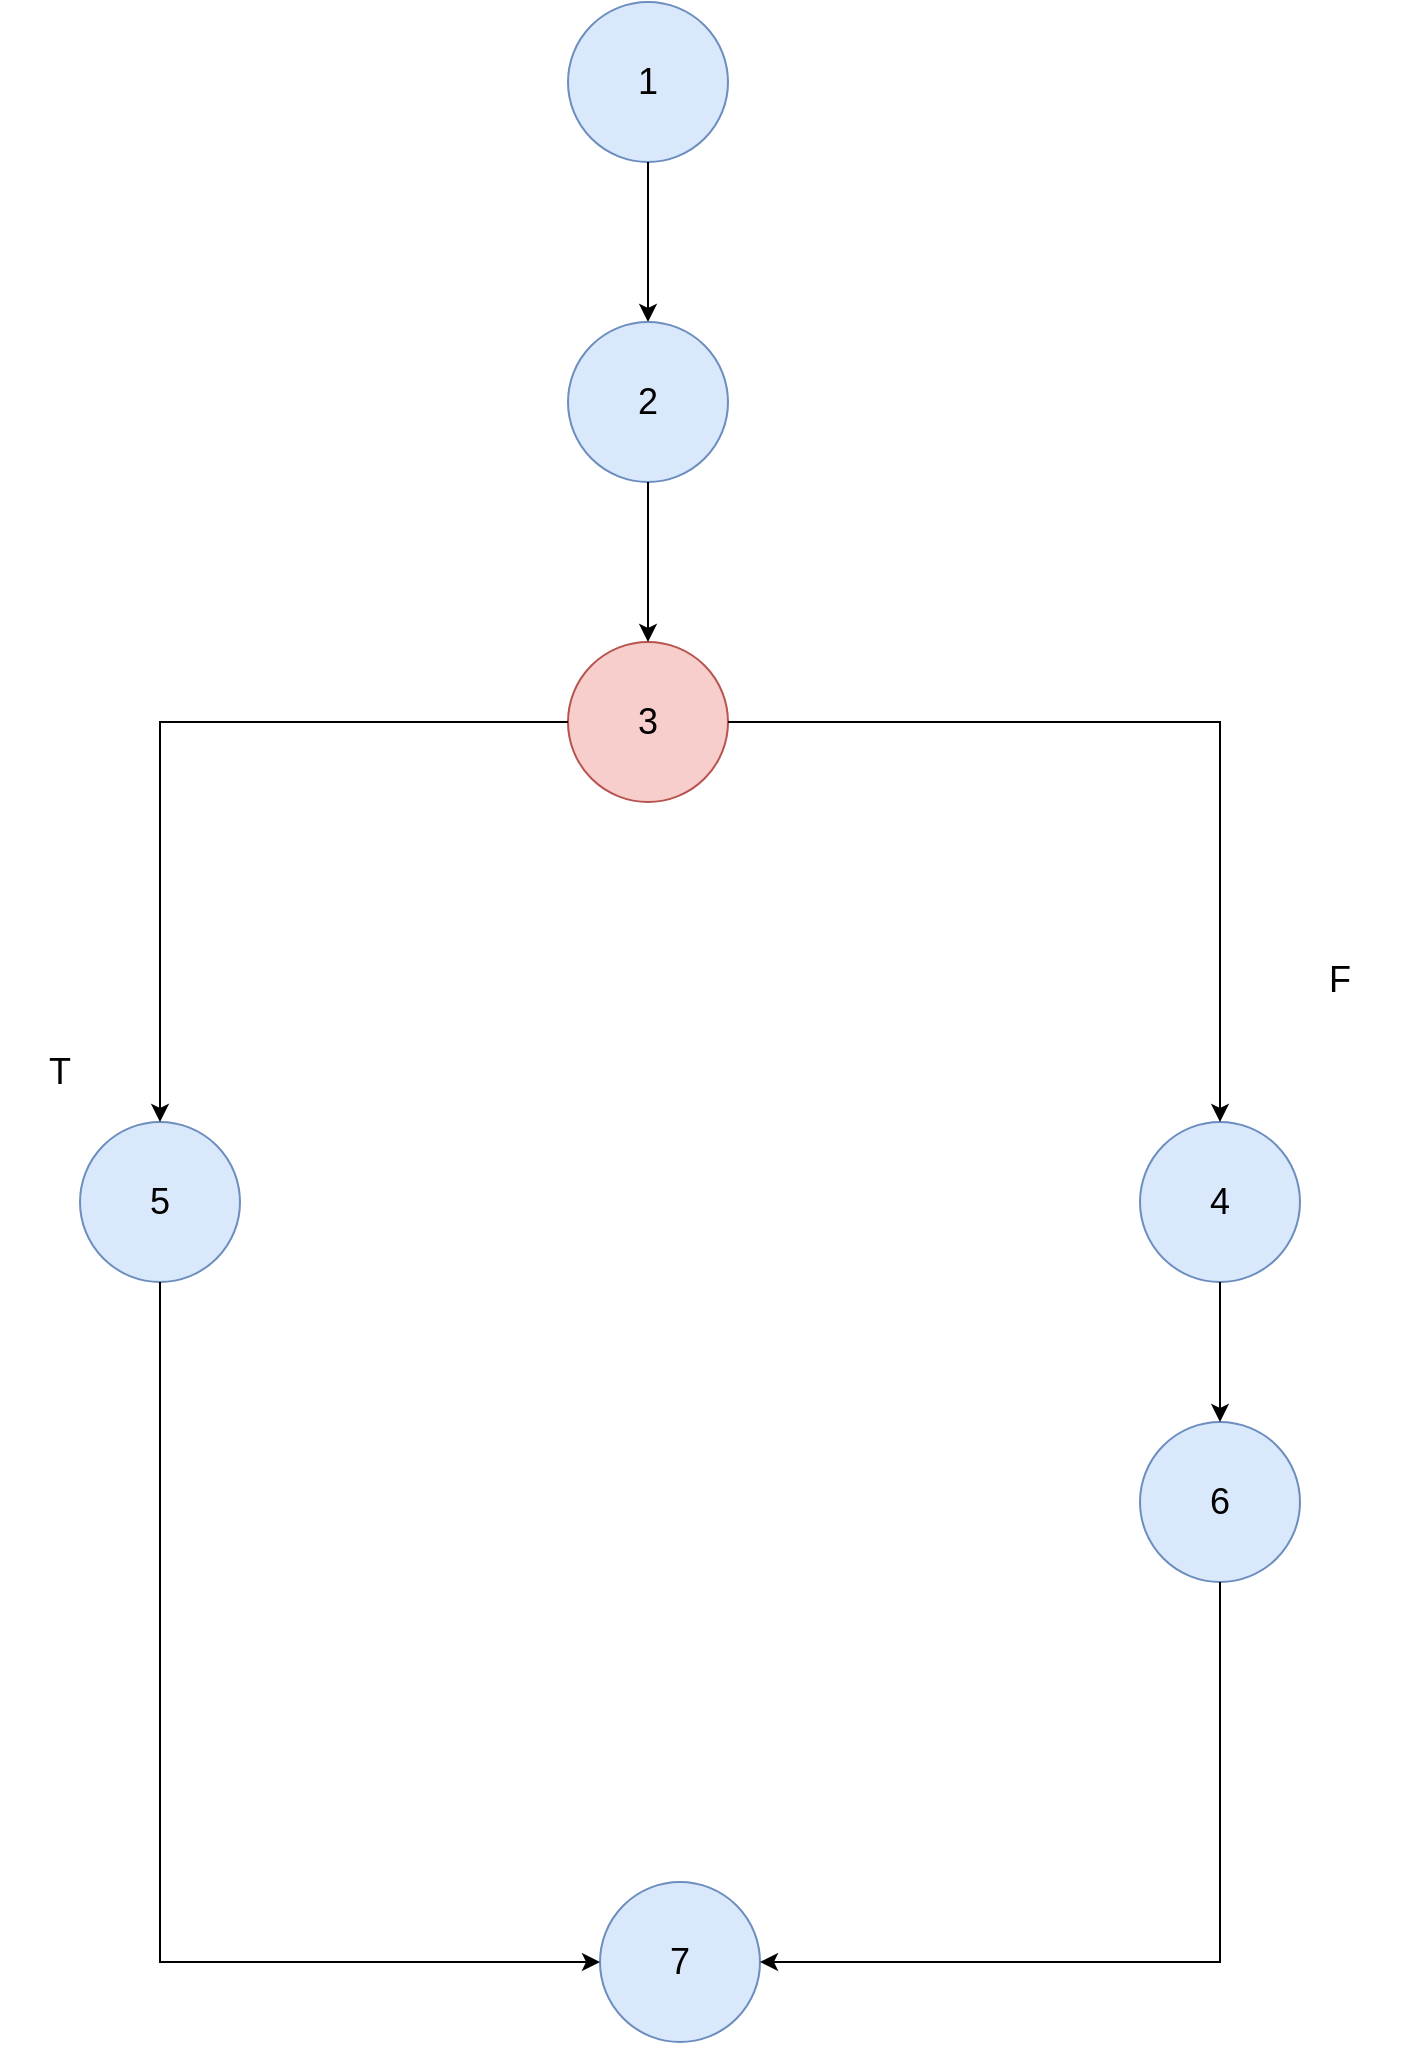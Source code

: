 <mxfile version="23.1.8" type="device">
  <diagram name="Página-1" id="woe1jASIoxaOvXcXB1i5">
    <mxGraphModel dx="2049" dy="1114" grid="1" gridSize="10" guides="1" tooltips="1" connect="1" arrows="1" fold="1" page="1" pageScale="1" pageWidth="827" pageHeight="1169" math="0" shadow="0">
      <root>
        <mxCell id="0" />
        <mxCell id="1" parent="0" />
        <mxCell id="FIlemWPqKQ1D9aL5lVVO-1" value="&lt;font style=&quot;font-size: 18px;&quot;&gt;1&lt;/font&gt;" style="ellipse;whiteSpace=wrap;html=1;aspect=fixed;fillColor=#dae8fc;strokeColor=#6c8ebf;" parent="1" vertex="1">
          <mxGeometry x="374" y="110" width="80" height="80" as="geometry" />
        </mxCell>
        <mxCell id="FIlemWPqKQ1D9aL5lVVO-2" value="" style="endArrow=classic;html=1;rounded=0;exitX=0.5;exitY=1;exitDx=0;exitDy=0;entryX=0.5;entryY=0;entryDx=0;entryDy=0;" parent="1" source="FIlemWPqKQ1D9aL5lVVO-1" target="FIlemWPqKQ1D9aL5lVVO-3" edge="1">
          <mxGeometry width="50" height="50" relative="1" as="geometry">
            <mxPoint x="500" y="460" as="sourcePoint" />
            <mxPoint x="414" y="270" as="targetPoint" />
          </mxGeometry>
        </mxCell>
        <mxCell id="FIlemWPqKQ1D9aL5lVVO-3" value="&lt;font style=&quot;font-size: 18px;&quot;&gt;2&lt;/font&gt;" style="ellipse;whiteSpace=wrap;html=1;aspect=fixed;fillColor=#dae8fc;strokeColor=#6c8ebf;" parent="1" vertex="1">
          <mxGeometry x="374" y="270" width="80" height="80" as="geometry" />
        </mxCell>
        <mxCell id="FIlemWPqKQ1D9aL5lVVO-4" value="&lt;font style=&quot;font-size: 18px;&quot;&gt;3&lt;/font&gt;" style="ellipse;whiteSpace=wrap;html=1;aspect=fixed;fillColor=#f8cecc;strokeColor=#b85450;" parent="1" vertex="1">
          <mxGeometry x="374" y="430" width="80" height="80" as="geometry" />
        </mxCell>
        <mxCell id="FIlemWPqKQ1D9aL5lVVO-5" value="&lt;font style=&quot;font-size: 18px;&quot;&gt;7&lt;/font&gt;" style="ellipse;whiteSpace=wrap;html=1;aspect=fixed;fillColor=#dae8fc;strokeColor=#6c8ebf;" parent="1" vertex="1">
          <mxGeometry x="390" y="1050" width="80" height="80" as="geometry" />
        </mxCell>
        <mxCell id="FIlemWPqKQ1D9aL5lVVO-6" value="&lt;font style=&quot;font-size: 18px;&quot;&gt;4&lt;/font&gt;" style="ellipse;whiteSpace=wrap;html=1;aspect=fixed;fillColor=#dae8fc;strokeColor=#6c8ebf;" parent="1" vertex="1">
          <mxGeometry x="660" y="670" width="80" height="80" as="geometry" />
        </mxCell>
        <mxCell id="FIlemWPqKQ1D9aL5lVVO-7" value="&lt;span style=&quot;font-size: 18px;&quot;&gt;6&lt;/span&gt;" style="ellipse;whiteSpace=wrap;html=1;aspect=fixed;fillColor=#dae8fc;strokeColor=#6c8ebf;" parent="1" vertex="1">
          <mxGeometry x="660" y="820" width="80" height="80" as="geometry" />
        </mxCell>
        <mxCell id="FIlemWPqKQ1D9aL5lVVO-8" value="" style="endArrow=classic;html=1;rounded=0;exitX=0.5;exitY=1;exitDx=0;exitDy=0;entryX=0.5;entryY=0;entryDx=0;entryDy=0;" parent="1" edge="1">
          <mxGeometry width="50" height="50" relative="1" as="geometry">
            <mxPoint x="414" y="350" as="sourcePoint" />
            <mxPoint x="414" y="430" as="targetPoint" />
          </mxGeometry>
        </mxCell>
        <mxCell id="FIlemWPqKQ1D9aL5lVVO-11" value="" style="endArrow=classic;html=1;rounded=0;exitX=0.5;exitY=1;exitDx=0;exitDy=0;entryX=0.5;entryY=0;entryDx=0;entryDy=0;" parent="1" target="FIlemWPqKQ1D9aL5lVVO-7" edge="1" source="FIlemWPqKQ1D9aL5lVVO-6">
          <mxGeometry width="50" height="50" relative="1" as="geometry">
            <mxPoint x="413" y="820" as="sourcePoint" />
            <mxPoint x="413" y="895" as="targetPoint" />
          </mxGeometry>
        </mxCell>
        <mxCell id="FIlemWPqKQ1D9aL5lVVO-13" value="&lt;font style=&quot;font-size: 18px;&quot;&gt;T&lt;/font&gt;" style="text;html=1;strokeColor=none;fillColor=none;align=center;verticalAlign=middle;whiteSpace=wrap;rounded=0;" parent="1" vertex="1">
          <mxGeometry x="90" y="630" width="60" height="30" as="geometry" />
        </mxCell>
        <mxCell id="FIlemWPqKQ1D9aL5lVVO-18" value="&lt;font style=&quot;font-size: 18px;&quot;&gt;F&lt;/font&gt;" style="text;html=1;strokeColor=none;fillColor=none;align=center;verticalAlign=middle;whiteSpace=wrap;rounded=0;" parent="1" vertex="1">
          <mxGeometry x="730" y="584" width="60" height="30" as="geometry" />
        </mxCell>
        <mxCell id="1V7GHXBwEn04DrG5jXQz-1" value="" style="endArrow=classic;html=1;rounded=0;exitX=0.5;exitY=1;exitDx=0;exitDy=0;entryX=1;entryY=0.5;entryDx=0;entryDy=0;" parent="1" edge="1" target="FIlemWPqKQ1D9aL5lVVO-5" source="FIlemWPqKQ1D9aL5lVVO-7">
          <mxGeometry width="50" height="50" relative="1" as="geometry">
            <mxPoint x="413" y="980" as="sourcePoint" />
            <mxPoint x="414" y="1060" as="targetPoint" />
            <Array as="points">
              <mxPoint x="700" y="1090" />
            </Array>
          </mxGeometry>
        </mxCell>
        <mxCell id="3_3FWnOr0crAqaXDA_k0-1" value="&lt;font style=&quot;font-size: 18px;&quot;&gt;5&lt;/font&gt;" style="ellipse;whiteSpace=wrap;html=1;aspect=fixed;fillColor=#dae8fc;strokeColor=#6c8ebf;" parent="1" vertex="1">
          <mxGeometry x="130" y="670" width="80" height="80" as="geometry" />
        </mxCell>
        <mxCell id="3_3FWnOr0crAqaXDA_k0-2" value="" style="endArrow=classic;html=1;rounded=0;exitX=0;exitY=0.5;exitDx=0;exitDy=0;entryX=0.5;entryY=0;entryDx=0;entryDy=0;" parent="1" source="FIlemWPqKQ1D9aL5lVVO-4" target="3_3FWnOr0crAqaXDA_k0-1" edge="1">
          <mxGeometry width="50" height="50" relative="1" as="geometry">
            <mxPoint x="750" y="900" as="sourcePoint" />
            <mxPoint x="800" y="850" as="targetPoint" />
            <Array as="points">
              <mxPoint x="170" y="470" />
            </Array>
          </mxGeometry>
        </mxCell>
        <mxCell id="3_3FWnOr0crAqaXDA_k0-3" value="" style="endArrow=classic;html=1;rounded=0;exitX=0.5;exitY=1;exitDx=0;exitDy=0;entryX=0;entryY=0.5;entryDx=0;entryDy=0;" parent="1" source="3_3FWnOr0crAqaXDA_k0-1" target="FIlemWPqKQ1D9aL5lVVO-5" edge="1">
          <mxGeometry width="50" height="50" relative="1" as="geometry">
            <mxPoint x="750" y="900" as="sourcePoint" />
            <mxPoint x="800" y="850" as="targetPoint" />
            <Array as="points">
              <mxPoint x="170" y="1090" />
            </Array>
          </mxGeometry>
        </mxCell>
        <mxCell id="pPHOrxodtFPUniP5A093-2" value="" style="endArrow=classic;html=1;rounded=0;exitX=1;exitY=0.5;exitDx=0;exitDy=0;entryX=0.5;entryY=0;entryDx=0;entryDy=0;" edge="1" parent="1" source="FIlemWPqKQ1D9aL5lVVO-4" target="FIlemWPqKQ1D9aL5lVVO-6">
          <mxGeometry width="50" height="50" relative="1" as="geometry">
            <mxPoint x="330" y="650" as="sourcePoint" />
            <mxPoint x="380" y="600" as="targetPoint" />
            <Array as="points">
              <mxPoint x="700" y="470" />
            </Array>
          </mxGeometry>
        </mxCell>
      </root>
    </mxGraphModel>
  </diagram>
</mxfile>
